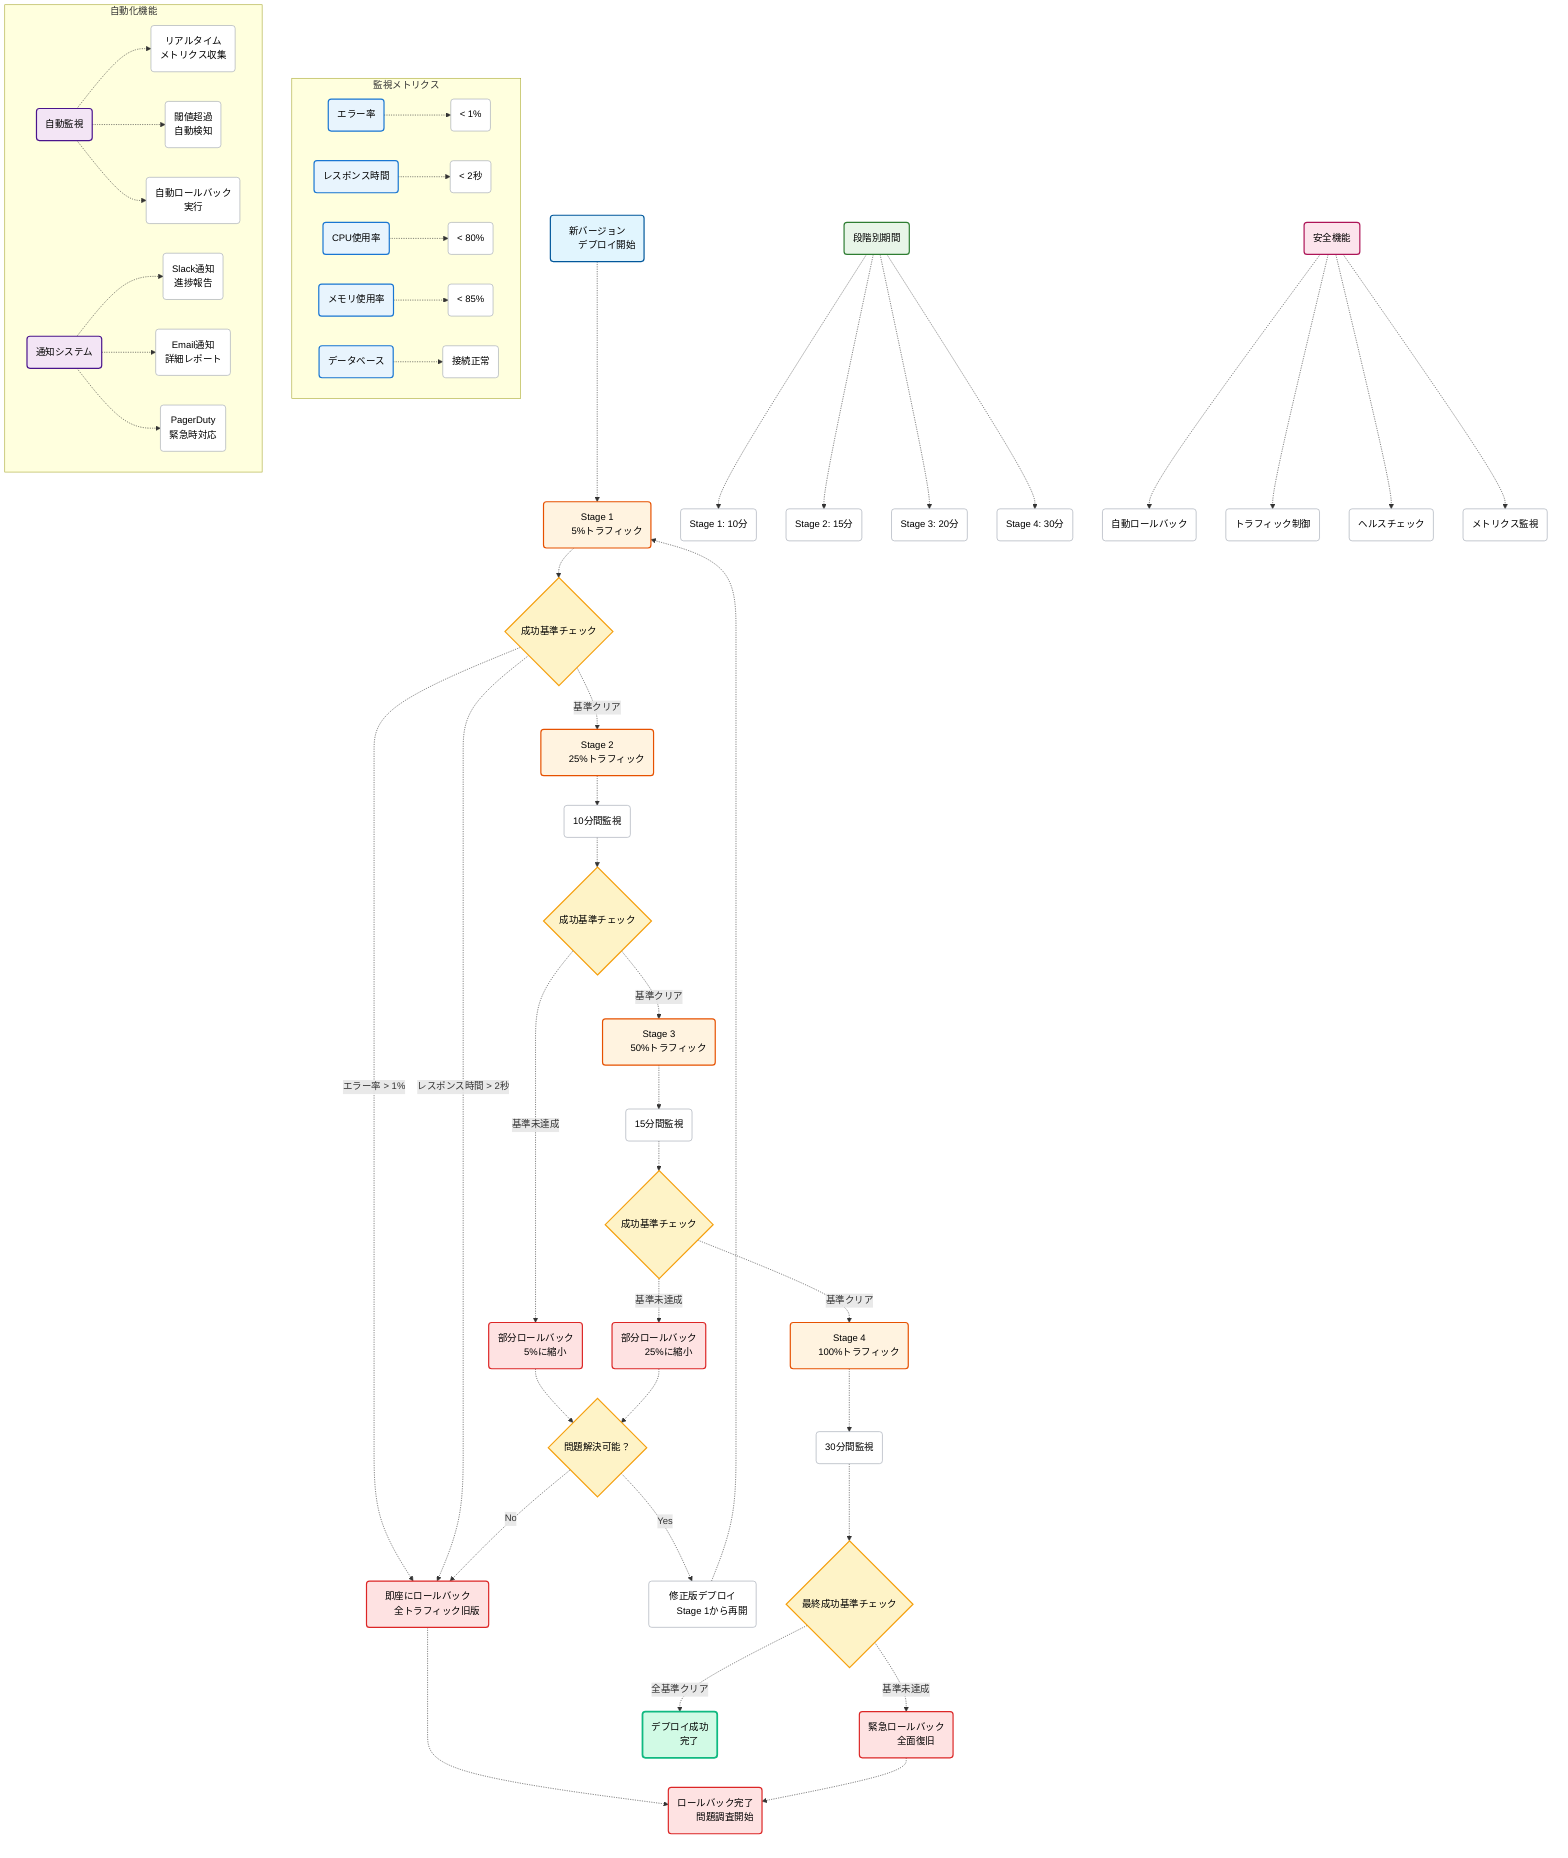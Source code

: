graph TD
    A(新バージョン<br/>　　デプロイ開始　　) -.-> B(Stage 1<br/>　　5%トラフィック　　)
    
    B -.-> C{成功基準チェック}
    C -.->|エラー率 > 1%| D(即座にロールバック<br/>　　全トラフィック旧版　　)
    C -.->|レスポンス時間 > 2秒| D
    C -.->|基準クリア| E(Stage 2<br/>　　25%トラフィック　　)
    
    D -.-> F(ロールバック完了<br/>　　問題調査開始　　)
    
    E -.-> G(10分間監視)
    G -.-> H{成功基準チェック}
    H -.->|基準未達成| I(部分ロールバック<br/>　　5%に縮小　　)
    H -.->|基準クリア| J(Stage 3<br/>　　50%トラフィック　　)
    
    I -.-> K{問題解決可能？}
    K -.->|Yes| L(修正版デプロイ<br/>　　Stage 1から再開　　)
    K -.->|No| D
    
    L -.-> B
    
    J -.-> M(15分間監視)
    M -.-> N{成功基準チェック}
    N -.->|基準未達成| O(部分ロールバック<br/>　　25%に縮小　　)
    N -.->|基準クリア| P(Stage 4<br/>　　100%トラフィック　　)
    
    O -.-> K
    
    P -.-> Q(30分間監視)
    Q -.-> R{最終成功基準チェック}
    R -.->|基準未達成| S(緊急ロールバック<br/>　　全面復旧　　)
    R -.->|全基準クリア| T(デプロイ成功<br/>　　完了　　)
    
    S -.-> F
    
    subgraph "監視メトリクス"
        U(エラー率) -.-> V(< 1%)
        W(レスポンス時間) -.-> X(< 2秒)
        Y(CPU使用率) -.-> Z(< 80%)
        AA(メモリ使用率) -.-> BB(< 85%)
        CC(データベース) -.-> DD(接続正常)
    end
    
    subgraph "自動化機能"
        EE(自動監視) -.-> FF(リアルタイム<br/>メトリクス収集)
        EE -.-> GG(閾値超過<br/>自動検知)
        EE -.-> HH(自動ロールバック<br/>実行)
        
        II(通知システム) -.-> JJ(Slack通知<br/>進捗報告)
        II -.-> KK(Email通知<br/>詳細レポート)
        II -.-> LL(PagerDuty<br/>緊急時対応)
    end
    
    MM(段階別期間) -.-> NN(Stage 1: 10分)
    MM -.-> OO(Stage 2: 15分)
    MM -.-> PP(Stage 3: 20分)
    MM -.-> QQ(Stage 4: 30分)
    
    RR(安全機能) -.-> SS(自動ロールバック)
    RR -.-> TT(トラフィック制御)
    RR -.-> UU(ヘルスチェック)
    RR -.-> VV(メトリクス監視)
    
    style A fill:#e1f5fe,color:#000000,stroke:#01579b,stroke-width:2px
    style B fill:#fff3e0,color:#000000,stroke:#e65100,stroke-width:2px
    style E fill:#fff3e0,color:#000000,stroke:#e65100,stroke-width:2px
    style J fill:#fff3e0,color:#000000,stroke:#e65100,stroke-width:2px
    style P fill:#fff3e0,color:#000000,stroke:#e65100,stroke-width:2px
    style T fill:#d1fae5,color:#000000,stroke:#10b981,stroke-width:3px
    style D fill:#fee2e2,color:#000000,stroke:#dc2626,stroke-width:2px
    style I fill:#fee2e2,color:#000000,stroke:#dc2626,stroke-width:2px
    style O fill:#fee2e2,color:#000000,stroke:#dc2626,stroke-width:2px
    style S fill:#fee2e2,color:#000000,stroke:#dc2626,stroke-width:2px
    style F fill:#fee2e2,color:#000000,stroke:#dc2626,stroke-width:2px
    style C fill:#fef3c7,color:#000000,stroke:#f59e0b,stroke-width:2px
    style H fill:#fef3c7,color:#000000,stroke:#f59e0b,stroke-width:2px
    style N fill:#fef3c7,color:#000000,stroke:#f59e0b,stroke-width:2px
    style R fill:#fef3c7,color:#000000,stroke:#f59e0b,stroke-width:2px
    style K fill:#fef3c7,color:#000000,stroke:#f59e0b,stroke-width:2px
    style U fill:#e8f4fd,color:#000000,stroke:#1976d2,stroke-width:2px
    style W fill:#e8f4fd,color:#000000,stroke:#1976d2,stroke-width:2px
    style Y fill:#e8f4fd,color:#000000,stroke:#1976d2,stroke-width:2px
    style AA fill:#e8f4fd,color:#000000,stroke:#1976d2,stroke-width:2px
    style CC fill:#e8f4fd,color:#000000,stroke:#1976d2,stroke-width:2px
    style EE fill:#f3e5f5,color:#000000,stroke:#4a148c,stroke-width:2px
    style II fill:#f3e5f5,color:#000000,stroke:#4a148c,stroke-width:2px
    style MM fill:#e8f5e8,color:#000000,stroke:#2e7d32,stroke-width:2px
    style RR fill:#fce4ec,color:#000000,stroke:#ad1457,stroke-width:2px
    style G fill:#ffffff,color:#000000,stroke:#9ca3af,stroke-width:1px
    style L fill:#ffffff,color:#000000,stroke:#9ca3af,stroke-width:1px
    style M fill:#ffffff,color:#000000,stroke:#9ca3af,stroke-width:1px
    style Q fill:#ffffff,color:#000000,stroke:#9ca3af,stroke-width:1px
    style V fill:#ffffff,color:#000000,stroke:#9ca3af,stroke-width:1px
    style X fill:#ffffff,color:#000000,stroke:#9ca3af,stroke-width:1px
    style Z fill:#ffffff,color:#000000,stroke:#9ca3af,stroke-width:1px
    style BB fill:#ffffff,color:#000000,stroke:#9ca3af,stroke-width:1px
    style DD fill:#ffffff,color:#000000,stroke:#9ca3af,stroke-width:1px
    style FF fill:#ffffff,color:#000000,stroke:#9ca3af,stroke-width:1px
    style GG fill:#ffffff,color:#000000,stroke:#9ca3af,stroke-width:1px
    style HH fill:#ffffff,color:#000000,stroke:#9ca3af,stroke-width:1px
    style JJ fill:#ffffff,color:#000000,stroke:#9ca3af,stroke-width:1px
    style KK fill:#ffffff,color:#000000,stroke:#9ca3af,stroke-width:1px
    style LL fill:#ffffff,color:#000000,stroke:#9ca3af,stroke-width:1px
    style NN fill:#ffffff,color:#000000,stroke:#9ca3af,stroke-width:1px
    style OO fill:#ffffff,color:#000000,stroke:#9ca3af,stroke-width:1px
    style PP fill:#ffffff,color:#000000,stroke:#9ca3af,stroke-width:1px
    style QQ fill:#ffffff,color:#000000,stroke:#9ca3af,stroke-width:1px
    style SS fill:#ffffff,color:#000000,stroke:#9ca3af,stroke-width:1px
    style TT fill:#ffffff,color:#000000,stroke:#9ca3af,stroke-width:1px
    style UU fill:#ffffff,color:#000000,stroke:#9ca3af,stroke-width:1px
    style VV fill:#ffffff,color:#000000,stroke:#9ca3af,stroke-width:1px